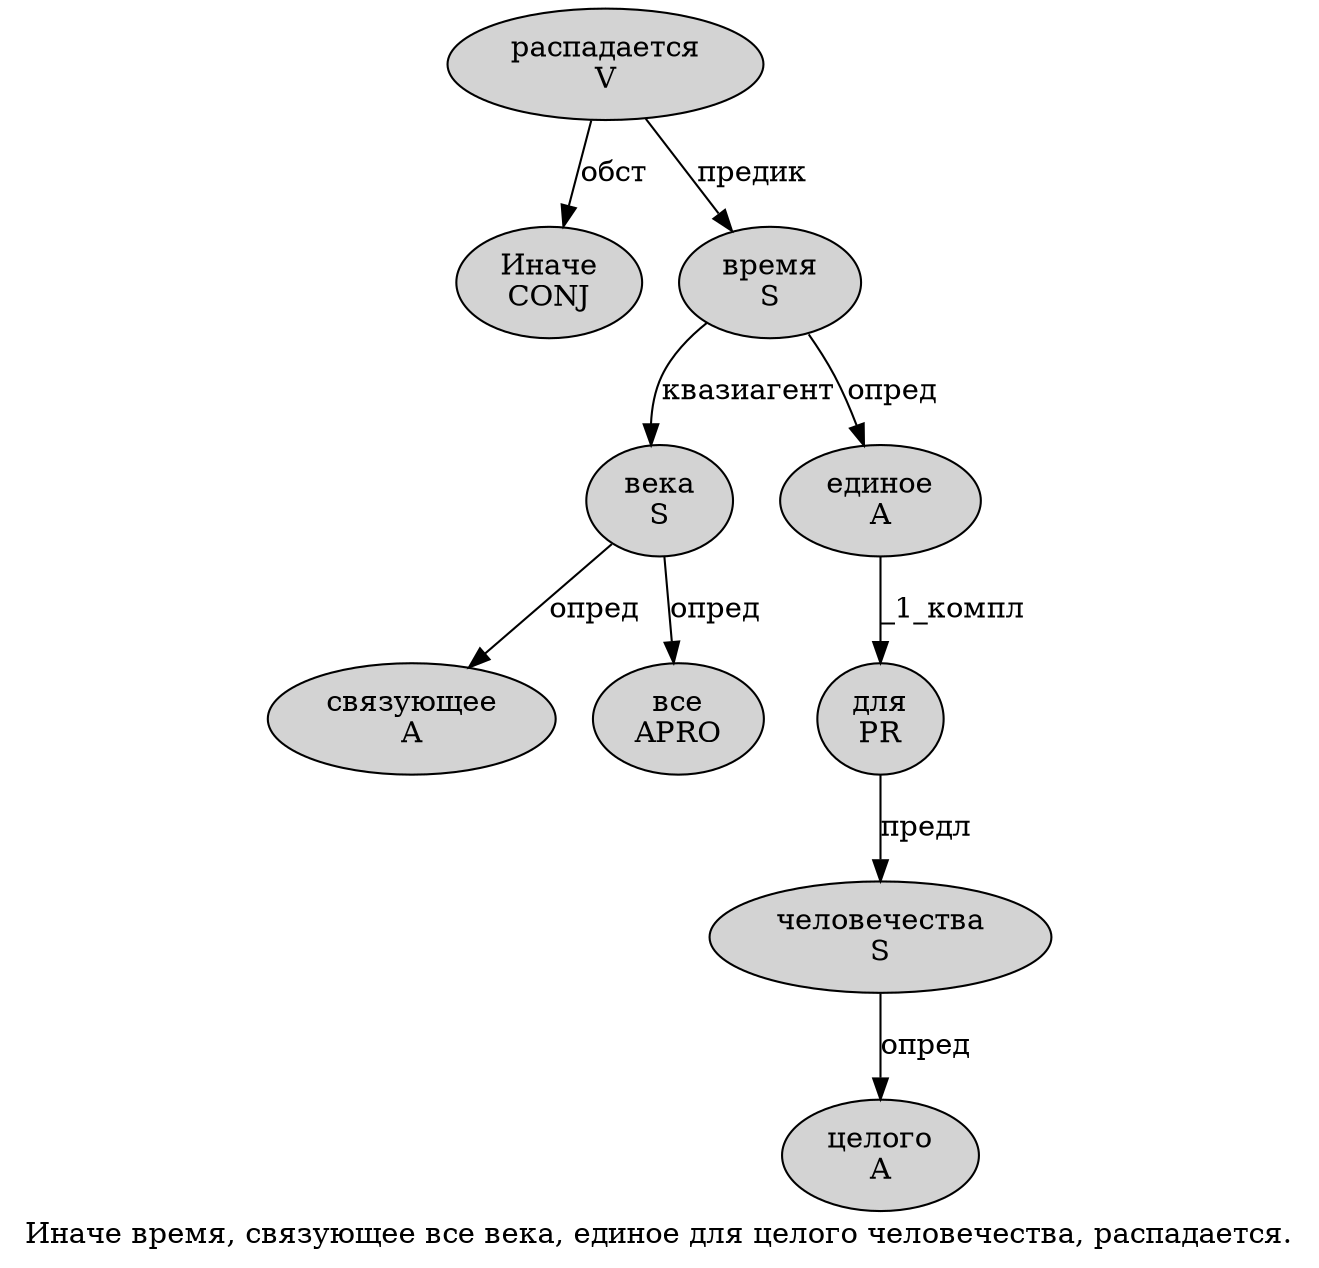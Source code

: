 digraph SENTENCE_2103 {
	graph [label="Иначе время, связующее все века, единое для целого человечества, распадается."]
	node [style=filled]
		0 [label="Иначе
CONJ" color="" fillcolor=lightgray penwidth=1 shape=ellipse]
		1 [label="время
S" color="" fillcolor=lightgray penwidth=1 shape=ellipse]
		3 [label="связующее
A" color="" fillcolor=lightgray penwidth=1 shape=ellipse]
		4 [label="все
APRO" color="" fillcolor=lightgray penwidth=1 shape=ellipse]
		5 [label="века
S" color="" fillcolor=lightgray penwidth=1 shape=ellipse]
		7 [label="единое
A" color="" fillcolor=lightgray penwidth=1 shape=ellipse]
		8 [label="для
PR" color="" fillcolor=lightgray penwidth=1 shape=ellipse]
		9 [label="целого
A" color="" fillcolor=lightgray penwidth=1 shape=ellipse]
		10 [label="человечества
S" color="" fillcolor=lightgray penwidth=1 shape=ellipse]
		12 [label="распадается
V" color="" fillcolor=lightgray penwidth=1 shape=ellipse]
			12 -> 0 [label="обст"]
			12 -> 1 [label="предик"]
			8 -> 10 [label="предл"]
			7 -> 8 [label="_1_компл"]
			10 -> 9 [label="опред"]
			5 -> 3 [label="опред"]
			5 -> 4 [label="опред"]
			1 -> 5 [label="квазиагент"]
			1 -> 7 [label="опред"]
}